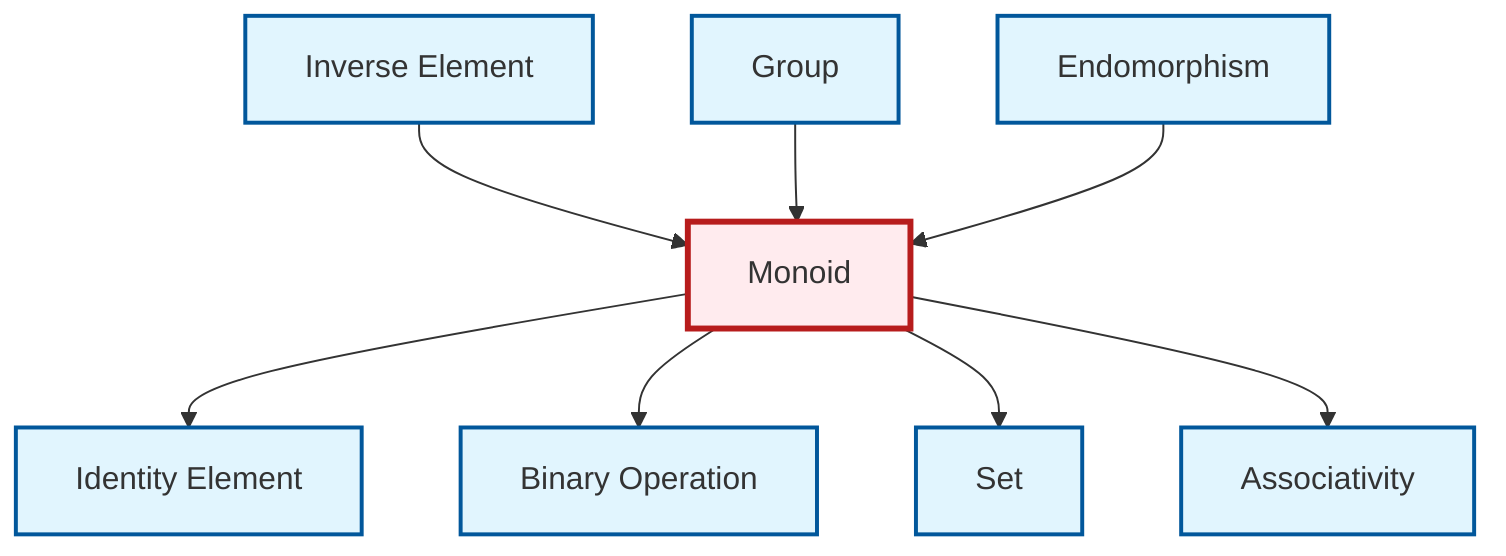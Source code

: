 graph TD
    classDef definition fill:#e1f5fe,stroke:#01579b,stroke-width:2px
    classDef theorem fill:#f3e5f5,stroke:#4a148c,stroke-width:2px
    classDef axiom fill:#fff3e0,stroke:#e65100,stroke-width:2px
    classDef example fill:#e8f5e9,stroke:#1b5e20,stroke-width:2px
    classDef current fill:#ffebee,stroke:#b71c1c,stroke-width:3px
    def-group["Group"]:::definition
    def-set["Set"]:::definition
    def-identity-element["Identity Element"]:::definition
    def-associativity["Associativity"]:::definition
    def-endomorphism["Endomorphism"]:::definition
    def-monoid["Monoid"]:::definition
    def-binary-operation["Binary Operation"]:::definition
    def-inverse-element["Inverse Element"]:::definition
    def-monoid --> def-identity-element
    def-inverse-element --> def-monoid
    def-group --> def-monoid
    def-endomorphism --> def-monoid
    def-monoid --> def-binary-operation
    def-monoid --> def-set
    def-monoid --> def-associativity
    class def-monoid current